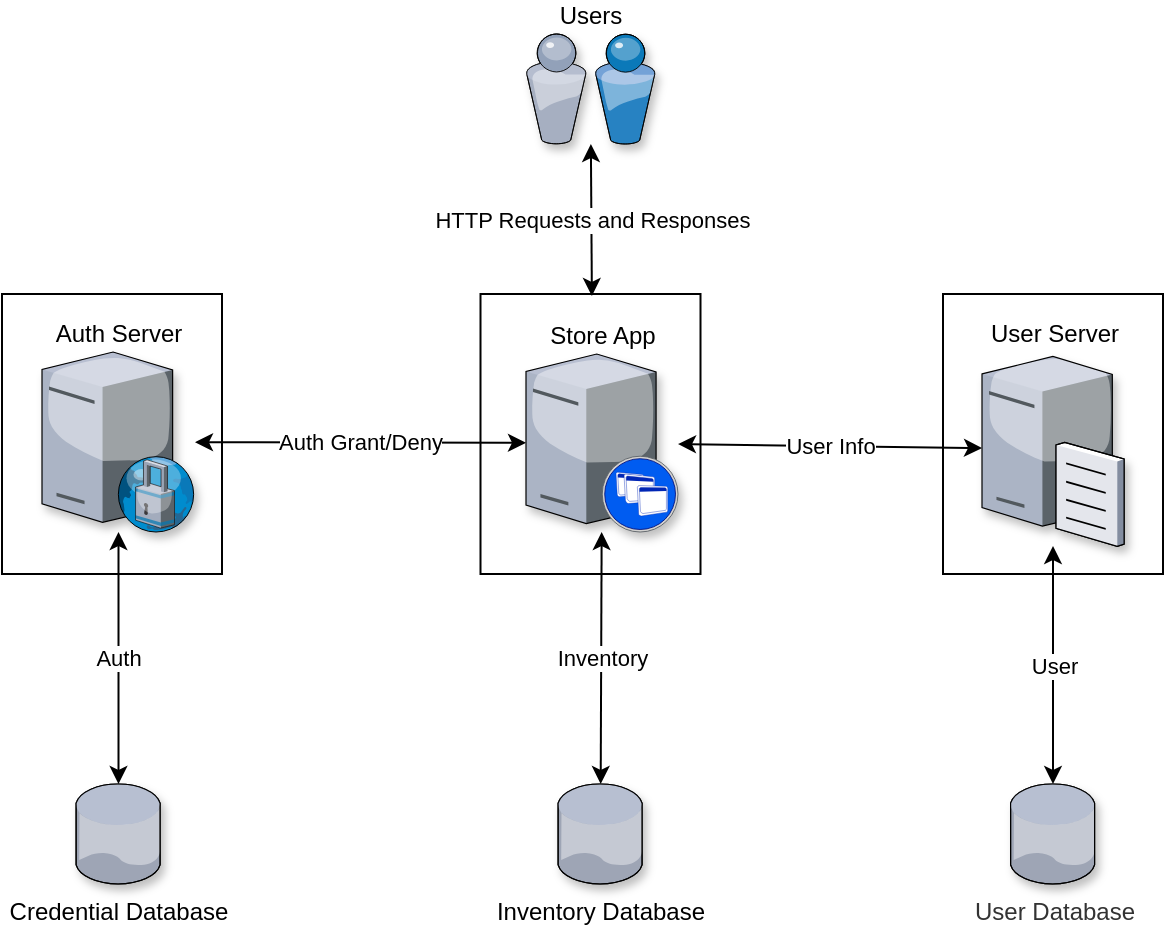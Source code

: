 <mxfile version="12.7.8" type="device"><diagram name="Page-1" id="822b0af5-4adb-64df-f703-e8dfc1f81529"><mxGraphModel dx="1422" dy="800" grid="1" gridSize="10" guides="1" tooltips="1" connect="1" arrows="1" fold="1" page="1" pageScale="1" pageWidth="1100" pageHeight="850" background="#ffffff" math="0" shadow="0"><root><mxCell id="0"/><mxCell id="1" parent="0"/><mxCell id="PRG0W32U1i86hsljWSep-3" value="" style="rounded=0;whiteSpace=wrap;html=1;" parent="1" vertex="1"><mxGeometry x="700.5" y="180" width="110" height="140" as="geometry"/></mxCell><mxCell id="PRG0W32U1i86hsljWSep-2" value="" style="rounded=0;whiteSpace=wrap;html=1;" parent="1" vertex="1"><mxGeometry x="469.25" y="180" width="110" height="140" as="geometry"/></mxCell><mxCell id="PRG0W32U1i86hsljWSep-1" value="" style="rounded=0;whiteSpace=wrap;html=1;" parent="1" vertex="1"><mxGeometry x="230" y="180" width="110" height="140" as="geometry"/></mxCell><mxCell id="qooCzj0sSRNJPpl9ZEZt-43" value="HTTP Requests and Responses" style="edgeStyle=none;rounded=0;orthogonalLoop=1;jettySize=auto;html=1;startArrow=classic;startFill=1;" parent="1" source="qooCzj0sSRNJPpl9ZEZt-1" edge="1"><mxGeometry relative="1" as="geometry"><mxPoint x="524.947" y="181" as="targetPoint"/></mxGeometry></mxCell><mxCell id="qooCzj0sSRNJPpl9ZEZt-1" value="Users" style="verticalLabelPosition=top;aspect=fixed;html=1;verticalAlign=bottom;strokeColor=none;align=center;outlineConnect=0;shape=mxgraph.citrix.users;shadow=1;labelPosition=center;" parent="1" vertex="1"><mxGeometry x="492" y="50" width="64.5" height="55" as="geometry"/></mxCell><mxCell id="qooCzj0sSRNJPpl9ZEZt-26" value="Inventory" style="edgeStyle=none;rounded=0;orthogonalLoop=1;jettySize=auto;html=1;startArrow=classic;startFill=1;" parent="1" source="qooCzj0sSRNJPpl9ZEZt-4" target="qooCzj0sSRNJPpl9ZEZt-18" edge="1"><mxGeometry relative="1" as="geometry"><mxPoint x="380" y="370" as="targetPoint"/></mxGeometry></mxCell><mxCell id="qooCzj0sSRNJPpl9ZEZt-4" value="Inventory Database" style="verticalLabelPosition=bottom;aspect=fixed;html=1;verticalAlign=top;strokeColor=none;align=center;outlineConnect=0;shape=mxgraph.citrix.database;shadow=1;" parent="1" vertex="1"><mxGeometry x="508" y="425" width="42.5" height="50" as="geometry"/></mxCell><mxCell id="qooCzj0sSRNJPpl9ZEZt-5" value="Credential Database" style="verticalLabelPosition=bottom;aspect=fixed;html=1;verticalAlign=top;strokeColor=none;align=center;outlineConnect=0;shape=mxgraph.citrix.database;shadow=1;" parent="1" vertex="1"><mxGeometry x="267" y="425" width="42.5" height="50" as="geometry"/></mxCell><mxCell id="qooCzj0sSRNJPpl9ZEZt-6" value="User Database" style="verticalLabelPosition=bottom;aspect=fixed;html=1;verticalAlign=top;strokeColor=none;align=center;outlineConnect=0;shape=mxgraph.citrix.database;fillColor=#ffffff;fontColor=#333333;shadow=1;" parent="1" vertex="1"><mxGeometry x="734.25" y="425" width="42.5" height="50" as="geometry"/></mxCell><mxCell id="qooCzj0sSRNJPpl9ZEZt-29" value="Auth" style="edgeStyle=none;rounded=0;orthogonalLoop=1;jettySize=auto;html=1;startArrow=classic;startFill=1;" parent="1" source="qooCzj0sSRNJPpl9ZEZt-14" target="qooCzj0sSRNJPpl9ZEZt-5" edge="1"><mxGeometry relative="1" as="geometry"/></mxCell><mxCell id="qooCzj0sSRNJPpl9ZEZt-14" value="Auth Server" style="verticalLabelPosition=top;aspect=fixed;html=1;verticalAlign=bottom;strokeColor=none;align=center;outlineConnect=0;shape=mxgraph.citrix.proxy_server;fillColor=#ffffff;shadow=1;labelPosition=center;" parent="1" vertex="1"><mxGeometry x="250" y="209" width="76.5" height="90" as="geometry"/></mxCell><mxCell id="qooCzj0sSRNJPpl9ZEZt-28" value="User" style="edgeStyle=none;rounded=0;orthogonalLoop=1;jettySize=auto;html=1;startArrow=classic;startFill=1;" parent="1" source="qooCzj0sSRNJPpl9ZEZt-16" target="qooCzj0sSRNJPpl9ZEZt-6" edge="1"><mxGeometry relative="1" as="geometry"/></mxCell><mxCell id="qooCzj0sSRNJPpl9ZEZt-16" value="User Server" style="verticalLabelPosition=top;aspect=fixed;html=1;verticalAlign=bottom;strokeColor=none;align=center;outlineConnect=0;shape=mxgraph.citrix.file_server;fillColor=#ffffff;shadow=1;labelPosition=center;" parent="1" vertex="1"><mxGeometry x="720" y="209" width="71" height="97" as="geometry"/></mxCell><mxCell id="qooCzj0sSRNJPpl9ZEZt-22" value="Auth Grant/Deny" style="rounded=0;orthogonalLoop=1;jettySize=auto;html=1;startArrow=classic;startFill=1;" parent="1" source="qooCzj0sSRNJPpl9ZEZt-18" target="qooCzj0sSRNJPpl9ZEZt-14" edge="1"><mxGeometry relative="1" as="geometry"/></mxCell><mxCell id="qooCzj0sSRNJPpl9ZEZt-24" value="User Info" style="rounded=0;orthogonalLoop=1;jettySize=auto;html=1;startArrow=classic;startFill=1;" parent="1" source="qooCzj0sSRNJPpl9ZEZt-18" target="qooCzj0sSRNJPpl9ZEZt-16" edge="1"><mxGeometry relative="1" as="geometry"/></mxCell><mxCell id="qooCzj0sSRNJPpl9ZEZt-18" value="Store App" style="verticalLabelPosition=top;aspect=fixed;html=1;verticalAlign=bottom;strokeColor=none;align=center;outlineConnect=0;shape=mxgraph.citrix.xenapp_server;fillColor=#ffffff;shadow=1;labelPosition=center;" parent="1" vertex="1"><mxGeometry x="492" y="210" width="76" height="89" as="geometry"/></mxCell></root></mxGraphModel></diagram></mxfile>